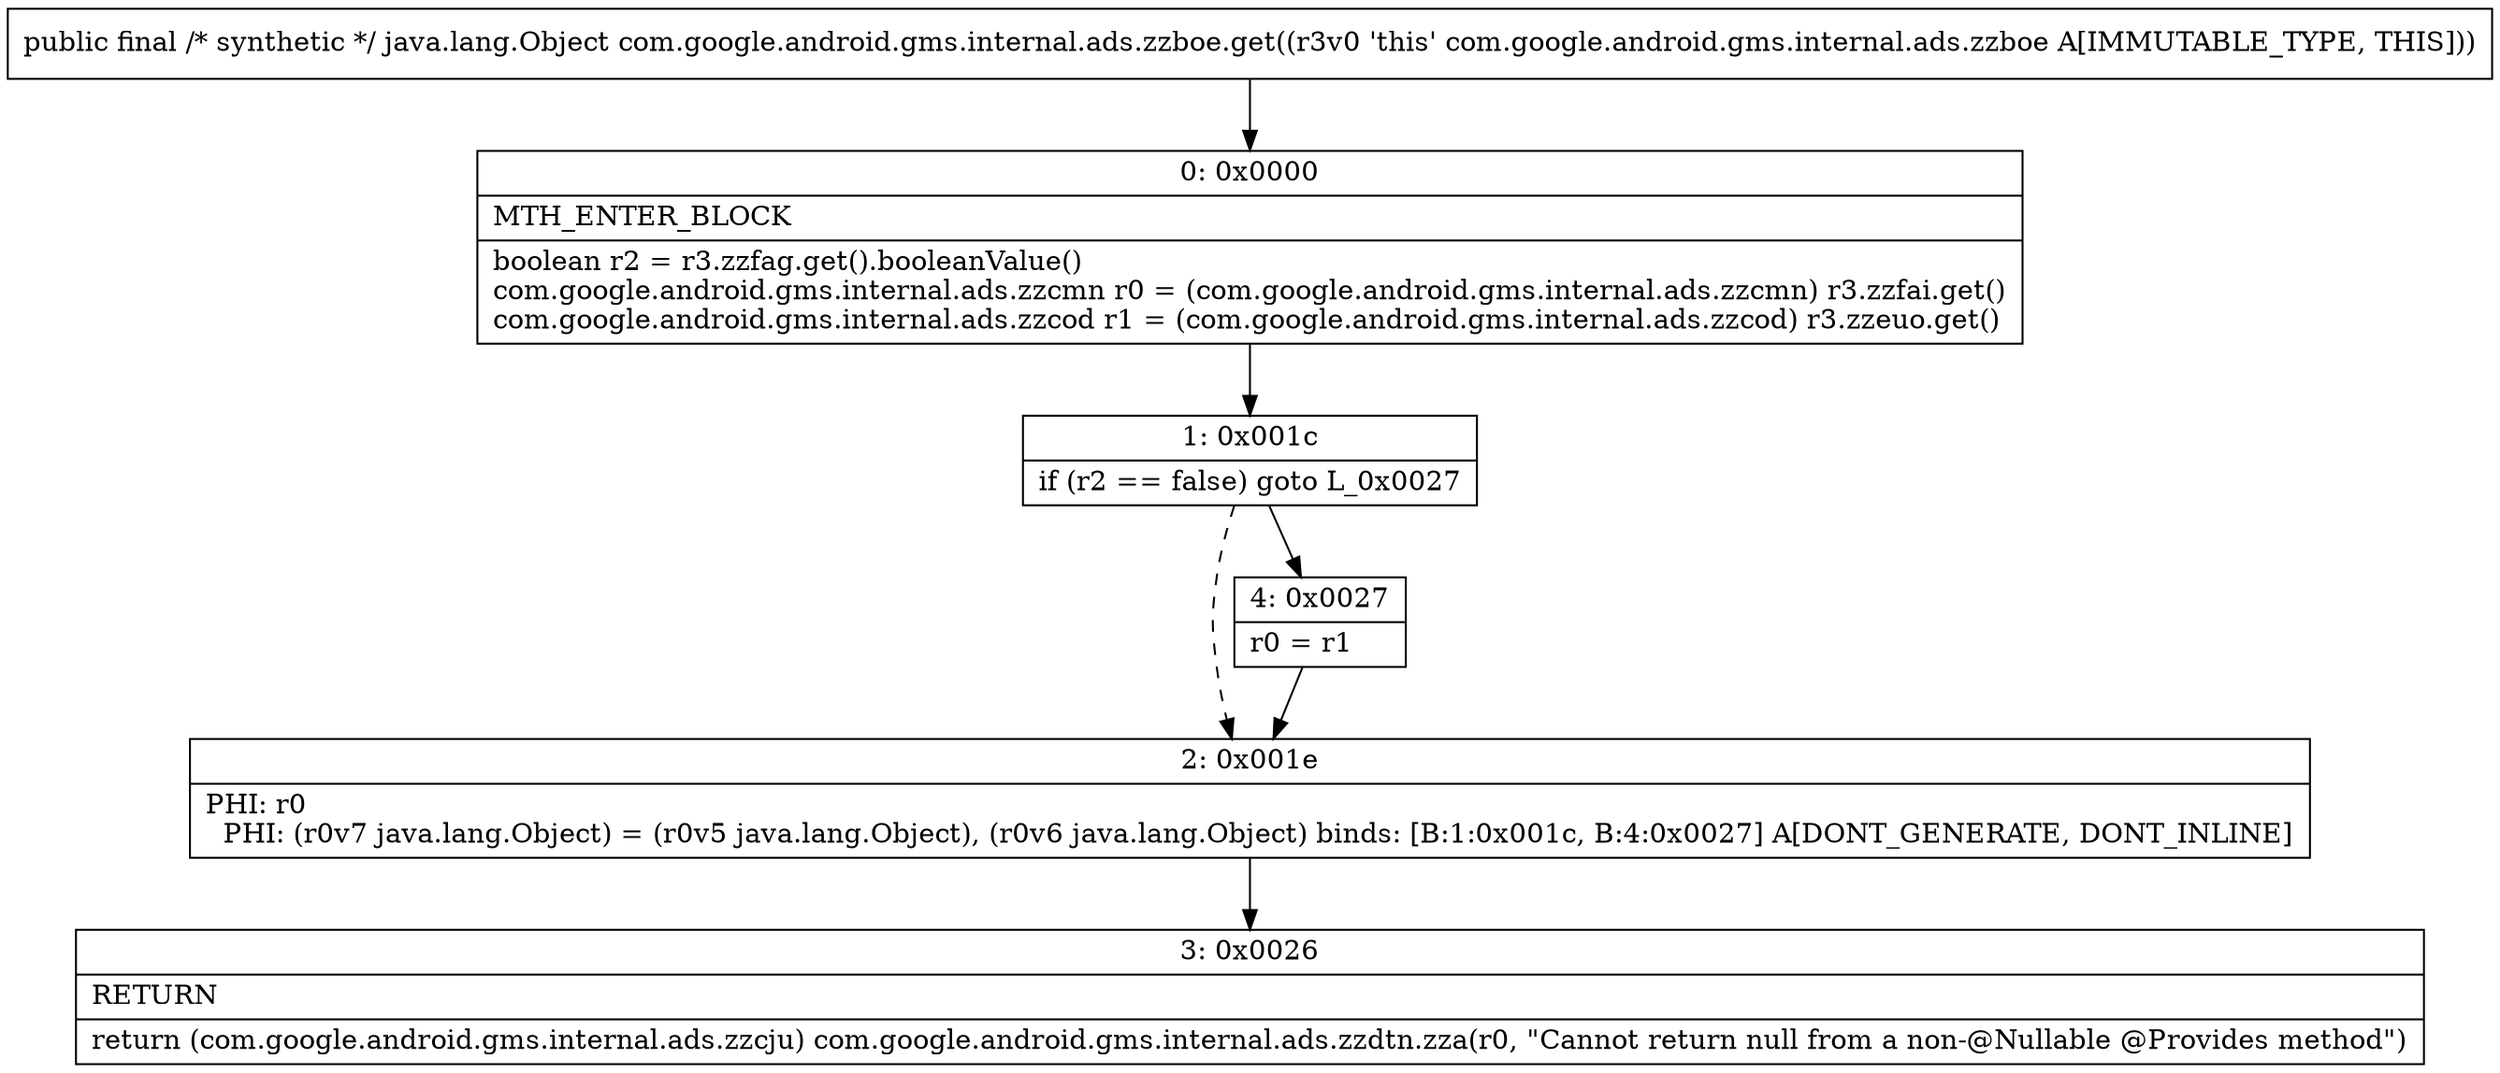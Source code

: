digraph "CFG forcom.google.android.gms.internal.ads.zzboe.get()Ljava\/lang\/Object;" {
Node_0 [shape=record,label="{0\:\ 0x0000|MTH_ENTER_BLOCK\l|boolean r2 = r3.zzfag.get().booleanValue()\lcom.google.android.gms.internal.ads.zzcmn r0 = (com.google.android.gms.internal.ads.zzcmn) r3.zzfai.get()\lcom.google.android.gms.internal.ads.zzcod r1 = (com.google.android.gms.internal.ads.zzcod) r3.zzeuo.get()\l}"];
Node_1 [shape=record,label="{1\:\ 0x001c|if (r2 == false) goto L_0x0027\l}"];
Node_2 [shape=record,label="{2\:\ 0x001e|PHI: r0 \l  PHI: (r0v7 java.lang.Object) = (r0v5 java.lang.Object), (r0v6 java.lang.Object) binds: [B:1:0x001c, B:4:0x0027] A[DONT_GENERATE, DONT_INLINE]\l}"];
Node_3 [shape=record,label="{3\:\ 0x0026|RETURN\l|return (com.google.android.gms.internal.ads.zzcju) com.google.android.gms.internal.ads.zzdtn.zza(r0, \"Cannot return null from a non\-@Nullable @Provides method\")\l}"];
Node_4 [shape=record,label="{4\:\ 0x0027|r0 = r1\l}"];
MethodNode[shape=record,label="{public final \/* synthetic *\/ java.lang.Object com.google.android.gms.internal.ads.zzboe.get((r3v0 'this' com.google.android.gms.internal.ads.zzboe A[IMMUTABLE_TYPE, THIS])) }"];
MethodNode -> Node_0;
Node_0 -> Node_1;
Node_1 -> Node_2[style=dashed];
Node_1 -> Node_4;
Node_2 -> Node_3;
Node_4 -> Node_2;
}

